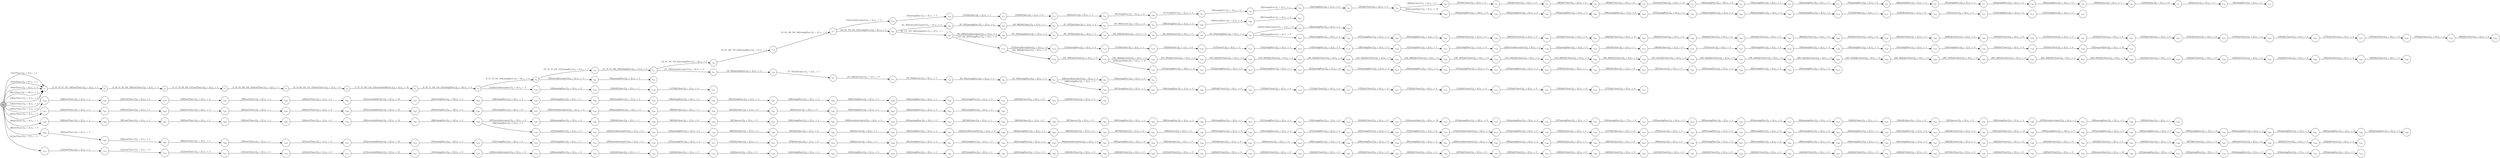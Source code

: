 digraph EFSM{
  graph [rankdir="LR", fontname="Latin Modern Math"];
  node [color="black", fillcolor="white", shape="circle", style="filled", fontname="Latin Modern Math"];
  edge [fontname="Latin Modern Math"];

  s0[fillcolor="gray", label=<s<sub>0</sub>>];
  s1[label=<s<sub>1</sub>>];
  s2[label=<s<sub>2</sub>>];
  s3[label=<s<sub>3</sub>>];
  s4[label=<s<sub>4</sub>>];
  s5[label=<s<sub>5</sub>>];
  s6[label=<s<sub>6</sub>>];
  s7[label=<s<sub>7</sub>>];
  s8[label=<s<sub>8</sub>>];
  s9[label=<s<sub>9</sub>>];
  s10[label=<s<sub>10</sub>>];
  s11[label=<s<sub>11</sub>>];
  s12[label=<s<sub>12</sub>>];
  s13[label=<s<sub>13</sub>>];
  s14[label=<s<sub>14</sub>>];
  s15[label=<s<sub>15</sub>>];
  s16[label=<s<sub>16</sub>>];
  s17[label=<s<sub>17</sub>>];
  s18[label=<s<sub>18</sub>>];
  s19[label=<s<sub>19</sub>>];
  s20[label=<s<sub>20</sub>>];
  s21[label=<s<sub>21</sub>>];
  s22[label=<s<sub>22</sub>>];
  s23[label=<s<sub>23</sub>>];
  s24[label=<s<sub>24</sub>>];
  s25[label=<s<sub>25</sub>>];
  s26[label=<s<sub>26</sub>>];
  s27[label=<s<sub>27</sub>>];
  s28[label=<s<sub>28</sub>>];
  s29[label=<s<sub>29</sub>>];
  s30[label=<s<sub>30</sub>>];
  s31[label=<s<sub>31</sub>>];
  s32[label=<s<sub>32</sub>>];
  s33[label=<s<sub>33</sub>>];
  s34[label=<s<sub>34</sub>>];
  s35[label=<s<sub>35</sub>>];
  s36[label=<s<sub>36</sub>>];
  s37[label=<s<sub>37</sub>>];
  s38[label=<s<sub>38</sub>>];
  s39[label=<s<sub>39</sub>>];
  s40[label=<s<sub>40</sub>>];
  s41[label=<s<sub>41</sub>>];
  s42[label=<s<sub>42</sub>>];
  s43[label=<s<sub>43</sub>>];
  s63[label=<s<sub>63</sub>>];
  s64[label=<s<sub>64</sub>>];
  s65[label=<s<sub>65</sub>>];
  s66[label=<s<sub>66</sub>>];
  s67[label=<s<sub>67</sub>>];
  s68[label=<s<sub>68</sub>>];
  s75[label=<s<sub>75</sub>>];
  s76[label=<s<sub>76</sub>>];
  s77[label=<s<sub>77</sub>>];
  s78[label=<s<sub>78</sub>>];
  s79[label=<s<sub>79</sub>>];
  s80[label=<s<sub>80</sub>>];
  s81[label=<s<sub>81</sub>>];
  s82[label=<s<sub>82</sub>>];
  s83[label=<s<sub>83</sub>>];
  s85[label=<s<sub>85</sub>>];
  s86[label=<s<sub>86</sub>>];
  s87[label=<s<sub>87</sub>>];
  s88[label=<s<sub>88</sub>>];
  s89[label=<s<sub>89</sub>>];
  s90[label=<s<sub>90</sub>>];
  s91[label=<s<sub>91</sub>>];
  s92[label=<s<sub>92</sub>>];
  s93[label=<s<sub>93</sub>>];
  s94[label=<s<sub>94</sub>>];
  s95[label=<s<sub>95</sub>>];
  s112[label=<s<sub>112</sub>>];
  s113[label=<s<sub>113</sub>>];
  s114[label=<s<sub>114</sub>>];
  s115[label=<s<sub>115</sub>>];
  s116[label=<s<sub>116</sub>>];
  s117[label=<s<sub>117</sub>>];
  s118[label=<s<sub>118</sub>>];
  s119[label=<s<sub>119</sub>>];
  s120[label=<s<sub>120</sub>>];
  s121[label=<s<sub>121</sub>>];
  s122[label=<s<sub>122</sub>>];
  s123[label=<s<sub>123</sub>>];
  s124[label=<s<sub>124</sub>>];
  s125[label=<s<sub>125</sub>>];
  s126[label=<s<sub>126</sub>>];
  s127[label=<s<sub>127</sub>>];
  s128[label=<s<sub>128</sub>>];
  s129[label=<s<sub>129</sub>>];
  s130[label=<s<sub>130</sub>>];
  s131[label=<s<sub>131</sub>>];
  s132[label=<s<sub>132</sub>>];
  s133[label=<s<sub>133</sub>>];
  s134[label=<s<sub>134</sub>>];
  s135[label=<s<sub>135</sub>>];
  s144[label=<s<sub>144</sub>>];
  s145[label=<s<sub>145</sub>>];
  s146[label=<s<sub>146</sub>>];
  s147[label=<s<sub>147</sub>>];
  s166[label=<s<sub>166</sub>>];
  s167[label=<s<sub>167</sub>>];
  s168[label=<s<sub>168</sub>>];
  s169[label=<s<sub>169</sub>>];
  s170[label=<s<sub>170</sub>>];
  s171[label=<s<sub>171</sub>>];
  s172[label=<s<sub>172</sub>>];
  s173[label=<s<sub>173</sub>>];
  s174[label=<s<sub>174</sub>>];
  s175[label=<s<sub>175</sub>>];
  s176[label=<s<sub>176</sub>>];
  s177[label=<s<sub>177</sub>>];
  s184[label=<s<sub>184</sub>>];
  s185[label=<s<sub>185</sub>>];
  s186[label=<s<sub>186</sub>>];
  s187[label=<s<sub>187</sub>>];
  s188[label=<s<sub>188</sub>>];
  s189[label=<s<sub>189</sub>>];
  s190[label=<s<sub>190</sub>>];
  s191[label=<s<sub>191</sub>>];
  s192[label=<s<sub>192</sub>>];
  s193[label=<s<sub>193</sub>>];
  s194[label=<s<sub>194</sub>>];
  s195[label=<s<sub>195</sub>>];
  s196[label=<s<sub>196</sub>>];
  s197[label=<s<sub>197</sub>>];
  s198[label=<s<sub>198</sub>>];
  s199[label=<s<sub>199</sub>>];
  s200[label=<s<sub>200</sub>>];
  s201[label=<s<sub>201</sub>>];
  s202[label=<s<sub>202</sub>>];
  s203[label=<s<sub>203</sub>>];
  s204[label=<s<sub>204</sub>>];
  s205[label=<s<sub>205</sub>>];
  s206[label=<s<sub>206</sub>>];
  s210[label=<s<sub>210</sub>>];
  s211[label=<s<sub>211</sub>>];
  s212[label=<s<sub>212</sub>>];
  s213[label=<s<sub>213</sub>>];
  s214[label=<s<sub>214</sub>>];
  s215[label=<s<sub>215</sub>>];
  s216[label=<s<sub>216</sub>>];
  s217[label=<s<sub>217</sub>>];
  s218[label=<s<sub>218</sub>>];
  s219[label=<s<sub>219</sub>>];
  s220[label=<s<sub>220</sub>>];
  s221[label=<s<sub>221</sub>>];
  s222[label=<s<sub>222</sub>>];
  s223[label=<s<sub>223</sub>>];
  s224[label=<s<sub>224</sub>>];
  s225[label=<s<sub>225</sub>>];
  s226[label=<s<sub>226</sub>>];
  s227[label=<s<sub>227</sub>>];
  s228[label=<s<sub>228</sub>>];
  s229[label=<s<sub>229</sub>>];
  s230[label=<s<sub>230</sub>>];
  s231[label=<s<sub>231</sub>>];
  s232[label=<s<sub>232</sub>>];
  s233[label=<s<sub>233</sub>>];
  s234[label=<s<sub>234</sub>>];
  s235[label=<s<sub>235</sub>>];
  s236[label=<s<sub>236</sub>>];
  s237[label=<s<sub>237</sub>>];
  s238[label=<s<sub>238</sub>>];
  s239[label=<s<sub>239</sub>>];
  s240[label=<s<sub>240</sub>>];
  s241[label=<s<sub>241</sub>>];
  s242[label=<s<sub>242</sub>>];
  s243[label=<s<sub>243</sub>>];
  s255[label=<s<sub>255</sub>>];
  s256[label=<s<sub>256</sub>>];
  s257[label=<s<sub>257</sub>>];
  s258[label=<s<sub>258</sub>>];
  s259[label=<s<sub>259</sub>>];
  s260[label=<s<sub>260</sub>>];
  s261[label=<s<sub>261</sub>>];
  s262[label=<s<sub>262</sub>>];
  s263[label=<s<sub>263</sub>>];
  s264[label=<s<sub>264</sub>>];
  s265[label=<s<sub>265</sub>>];
  s266[label=<s<sub>266</sub>>];
  s267[label=<s<sub>267</sub>>];
  s268[label=<s<sub>268</sub>>];
  s269[label=<s<sub>269</sub>>];
  s270[label=<s<sub>270</sub>>];
  s271[label=<s<sub>271</sub>>];
  s272[label=<s<sub>272</sub>>];
  s273[label=<s<sub>273</sub>>];
  s274[label=<s<sub>274</sub>>];
  s275[label=<s<sub>275</sub>>];
  s276[label=<s<sub>276</sub>>];
  s277[label=<s<sub>277</sub>>];
  s278[label=<s<sub>278</sub>>];
  s279[label=<s<sub>279</sub>>];
  s280[label=<s<sub>280</sub>>];
  s281[label=<s<sub>281</sub>>];
  s282[label=<s<sub>282</sub>>];
  s283[label=<s<sub>283</sub>>];
  s284[label=<s<sub>284</sub>>];
  s285[label=<s<sub>285</sub>>];
  s286[label=<s<sub>286</sub>>];
  s287[label=<s<sub>287</sub>>];
  s288[label=<s<sub>288</sub>>];
  s289[label=<s<sub>289</sub>>];
  s290[label=<s<sub>290</sub>>];
  s291[label=<s<sub>291</sub>>];
  s292[label=<s<sub>292</sub>>];
  s293[label=<s<sub>293</sub>>];
  s294[label=<s<sub>294</sub>>];
  s295[label=<s<sub>295</sub>>];
  s296[label=<s<sub>296</sub>>];
  s297[label=<s<sub>297</sub>>];
  s298[label=<s<sub>298</sub>>];
  s299[label=<s<sub>299</sub>>];
  s300[label=<s<sub>300</sub>>];
  s301[label=<s<sub>301</sub>>];
  s302[label=<s<sub>302</sub>>];
  s303[label=<s<sub>303</sub>>];
  s304[label=<s<sub>304</sub>>];
  s305[label=<s<sub>305</sub>>];
  s306[label=<s<sub>306</sub>>];
  s307[label=<s<sub>307</sub>>];
  s308[label=<s<sub>308</sub>>];
  s309[label=<s<sub>309</sub>>];
  s310[label=<s<sub>310</sub>>];
  s311[label=<s<sub>311</sub>>];
  s312[label=<s<sub>312</sub>>];
  s313[label=<s<sub>313</sub>>];
  s314[label=<s<sub>314</sub>>];
  s315[label=<s<sub>315</sub>>];
  s316[label=<s<sub>316</sub>>];
  s317[label=<s<sub>317</sub>>];
  s318[label=<s<sub>318</sub>>];
  s319[label=<s<sub>319</sub>>];
  s320[label=<s<sub>320</sub>>];
  s321[label=<s<sub>321</sub>>];
  s322[label=<s<sub>322</sub>>];
  s323[label=<s<sub>323</sub>>];
  s324[label=<s<sub>324</sub>>];
  s325[label=<s<sub>325</sub>>];
  s326[label=<s<sub>326</sub>>];
  s327[label=<s<sub>327</sub>>];
  s328[label=<s<sub>328</sub>>];
  s329[label=<s<sub>329</sub>>];
  s351[label=<s<sub>351</sub>>];
  s352[label=<s<sub>352</sub>>];
  s353[label=<s<sub>353</sub>>];
  s354[label=<s<sub>354</sub>>];
  s355[label=<s<sub>355</sub>>];
  s356[label=<s<sub>356</sub>>];
  s357[label=<s<sub>357</sub>>];
  s358[label=<s<sub>358</sub>>];
  s359[label=<s<sub>359</sub>>];
  s360[label=<s<sub>360</sub>>];
  s361[label=<s<sub>361</sub>>];
  s362[label=<s<sub>362</sub>>];
  s363[label=<s<sub>363</sub>>];
  s364[label=<s<sub>364</sub>>];
  s365[label=<s<sub>365</sub>>];
  s366[label=<s<sub>366</sub>>];
  s367[label=<s<sub>367</sub>>];
  s368[label=<s<sub>368</sub>>];
  s369[label=<s<sub>369</sub>>];
  s370[label=<s<sub>370</sub>>];
  s371[label=<s<sub>371</sub>>];
  s372[label=<s<sub>372</sub>>];
  s373[label=<s<sub>373</sub>>];
  s374[label=<s<sub>374</sub>>];
  s375[label=<s<sub>375</sub>>];
  s376[label=<s<sub>376</sub>>];
  s377[label=<s<sub>377</sub>>];
  s378[label=<s<sub>378</sub>>];
  s379[label=<s<sub>379</sub>>];
  s380[label=<s<sub>380</sub>>];
  s381[label=<s<sub>381</sub>>];
  s382[label=<s<sub>382</sub>>];
  s383[label=<s<sub>383</sub>>];
  s384[label=<s<sub>384</sub>>];
  s385[label=<s<sub>385</sub>>];
  s386[label=<s<sub>386</sub>>];
  s387[label=<s<sub>387</sub>>];
  s388[label=<s<sub>388</sub>>];
  s389[label=<s<sub>389</sub>>];
  s390[label=<s<sub>390</sub>>];
  s391[label=<s<sub>391</sub>>];
  s392[label=<s<sub>392</sub>>];
  s393[label=<s<sub>393</sub>>];
  s394[label=<s<sub>394</sub>>];
  s395[label=<s<sub>395</sub>>];
  s396[label=<s<sub>396</sub>>];
  s397[label=<s<sub>397</sub>>];
  s398[label=<s<sub>398</sub>>];
  s399[label=<s<sub>399</sub>>];
  s400[label=<s<sub>400</sub>>];
  s401[label=<s<sub>401</sub>>];
  s402[label=<s<sub>402</sub>>];
  s403[label=<s<sub>403</sub>>];
  s404[label=<s<sub>404</sub>>];
  s405[label=<s<sub>405</sub>>];
  s406[label=<s<sub>406</sub>>];
  s407[label=<s<sub>407</sub>>];
  s408[label=<s<sub>408</sub>>];
  s409[label=<s<sub>409</sub>>];
  s410[label=<s<sub>410</sub>>];
  s411[label=<s<sub>411</sub>>];
  s412[label=<s<sub>412</sub>>];
  s413[label=<s<sub>413</sub>>];
  s414[label=<s<sub>414</sub>>];
  s415[label=<s<sub>415</sub>>];
  s416[label=<s<sub>416</sub>>];
  s417[label=<s<sub>417</sub>>];
  s418[label=<s<sub>418</sub>>];
  s419[label=<s<sub>419</sub>>];
  s420[label=<s<sub>420</sub>>];
  s421[label=<s<sub>421</sub>>];
  s422[label=<s<sub>422</sub>>];
  s423[label=<s<sub>423</sub>>];
  s424[label=<s<sub>424</sub>>];
  s425[label=<s<sub>425</sub>>];
  s426[label=<s<sub>426</sub>>];
  s427[label=<s<sub>427</sub>>];
  s428[label=<s<sub>428</sub>>];
  s429[label=<s<sub>429</sub>>];
  s430[label=<s<sub>430</sub>>];
  s431[label=<s<sub>431</sub>>];
  s432[label=<s<sub>432</sub>>];
  s433[label=<s<sub>433</sub>>];
  s434[label=<s<sub>434</sub>>];
  s435[label=<s<sub>435</sub>>];
  s436[label=<s<sub>436</sub>>];
  s437[label=<s<sub>437</sub>>];
  s438[label=<s<sub>438</sub>>];
  s439[label=<s<sub>439</sub>>];
  s440[label=<s<sub>440</sub>>];
  s441[label=<s<sub>441</sub>>];
  s442[label=<s<sub>442</sub>>];
  s443[label=<s<sub>443</sub>>];
  s444[label=<s<sub>444</sub>>];
  s445[label=<s<sub>445</sub>>];
  s446[label=<s<sub>446</sub>>];
  s447[label=<s<sub>447</sub>>];
  s448[label=<s<sub>448</sub>>];
  s449[label=<s<sub>449</sub>>];
  s450[label=<s<sub>450</sub>>];
  s451[label=<s<sub>451</sub>>];
  s452[label=<s<sub>452</sub>>];
  s453[label=<s<sub>453</sub>>];
  s454[label=<s<sub>454</sub>>];
  s455[label=<s<sub>455</sub>>];
  s456[label=<s<sub>456</sub>>];
  s457[label=<s<sub>457</sub>>];
  s458[label=<s<sub>458</sub>>];
  s459[label=<s<sub>459</sub>>];
  s460[label=<s<sub>460</sub>>];
  s461[label=<s<sub>461</sub>>];
  s462[label=<s<sub>462</sub>>];
  s463[label=<s<sub>463</sub>>];
  s464[label=<s<sub>464</sub>>];
  s465[label=<s<sub>465</sub>>];
  s466[label=<s<sub>466</sub>>];
  s467[label=<s<sub>467</sub>>];
  s468[label=<s<sub>468</sub>>];
  s469[label=<s<sub>469</sub>>];
  s470[label=<s<sub>470</sub>>];
  s471[label=<s<sub>471</sub>>];
  s472[label=<s<sub>472</sub>>];
  s473[label=<s<sub>473</sub>>];
  s474[label=<s<sub>474</sub>>];
  s475[label=<s<sub>475</sub>>];
  s476[label=<s<sub>476</sub>>];
  s477[label=<s<sub>477</sub>>];
  s478[label=<s<sub>478</sub>>];
  s479[label=<s<sub>479</sub>>];
  s480[label=<s<sub>480</sub>>];
  s481[label=<s<sub>481</sub>>];
  s482[label=<s<sub>482</sub>>];
  s483[label=<s<sub>483</sub>>];
  s484[label=<s<sub>484</sub>>];
  s485[label=<s<sub>485</sub>>];
  s486[label=<s<sub>486</sub>>];
  s487[label=<s<sub>487</sub>>];
  s488[label=<s<sub>488</sub>>];
  s489[label=<s<sub>489</sub>>];
  s490[label=<s<sub>490</sub>>];
  s491[label=<s<sub>491</sub>>];
  s492[label=<s<sub>492</sub>>];
  s493[label=<s<sub>493</sub>>];
  s499[label=<s<sub>499</sub>>];
  s500[label=<s<sub>500</sub>>];
  s501[label=<s<sub>501</sub>>];
  s502[label=<s<sub>502</sub>>];
  s503[label=<s<sub>503</sub>>];
  s504[label=<s<sub>504</sub>>];
  s505[label=<s<sub>505</sub>>];
  s506[label=<s<sub>506</sub>>];
  s507[label=<s<sub>507</sub>>];
  s508[label=<s<sub>508</sub>>];
  s509[label=<s<sub>509</sub>>];
  s510[label=<s<sub>510</sub>>];
  s511[label=<s<sub>511</sub>>];
  s512[label=<s<sub>512</sub>>];
  s513[label=<s<sub>513</sub>>];
  s514[label=<s<sub>514</sub>>];
  s515[label=<s<sub>515</sub>>];

  s0->s1[label=<<i> [1]setTimer:1&#91;i<sub>0</sub> = 0&#93;/o<sub>1</sub> := 5</i>>];
  s14->s15[label=<<i> [15]buttonInterrupted:1&#91;i<sub>0</sub> = 3&#93;/o<sub>1</sub> := 3</i>>];
  s15->s16[label=<<i> [16]openingDoor:1&#91;i<sub>0</sub> = 3&#93;/o<sub>1</sub> := 2</i>>];
  s16->s17[label=<<i> [17]fullyOpen:1&#91;i<sub>0</sub> = 2&#93;/o<sub>1</sub> := 1</i>>];
  s17->s18[label=<<i> [18]fullyOpen:1&#91;i<sub>0</sub> = 1&#93;/o<sub>1</sub> := 0</i>>];
  s18->s19[label=<<i> [19]timeout:1&#91;i<sub>0</sub> = 0&#93;/o<sub>1</sub> := 5</i>>];
  s19->s20[label=<<i> [20]closingDoor:1&#91;i<sub>0</sub> = 5&#93;/o<sub>1</sub> := 4</i>>];
  s20->s21[label=<<i> [21]closingDoor:1&#91;i<sub>0</sub> = 4&#93;/o<sub>1</sub> := 3</i>>];
  s21->s22[label=<<i> [22]closingDoor:1&#91;i<sub>0</sub> = 3&#93;/o<sub>1</sub> := 2</i>>];
  s22->s23[label=<<i> [23]closingDoor:1&#91;i<sub>0</sub> = 2&#93;/o<sub>1</sub> := 1</i>>];
  s23->s24[label=<<i> [24]closingDoor:1&#91;i<sub>0</sub> = 1&#93;/o<sub>1</sub> := 0</i>>];
  s24->s25[label=<<i> [25]fullyClosed:1&#91;i<sub>0</sub> = 0&#93;/o<sub>1</sub> := 0</i>>];
  s25->s26[label=<<i> [26]fullyClosed:1&#91;i<sub>0</sub> = 0&#93;/o<sub>1</sub> := 0</i>>];
  s26->s27[label=<<i> [27]fullyClosed:1&#91;i<sub>0</sub> = 0&#93;/o<sub>1</sub> := 0</i>>];
  s27->s28[label=<<i> [28]fullyClosed:1&#91;i<sub>0</sub> = 0&#93;/o<sub>1</sub> := 0</i>>];
  s28->s29[label=<<i> [29]fullyClosed:1&#91;i<sub>0</sub> = 0&#93;/o<sub>1</sub> := 0</i>>];
  s29->s30[label=<<i> [30]fullyClosed:1&#91;i<sub>0</sub> = 0&#93;/o<sub>1</sub> := 0</i>>];
  s30->s31[label=<<i> [31]requestOpen:1&#91;i<sub>0</sub> = 0&#93;/o<sub>1</sub> := 10</i>>];
  s31->s32[label=<<i> [32]openingDoor:1&#91;i<sub>0</sub> = 10&#93;/o<sub>1</sub> := 9</i>>];
  s32->s33[label=<<i> [33]openingDoor:1&#91;i<sub>0</sub> = 9&#93;/o<sub>1</sub> := 8</i>>];
  s33->s34[label=<<i> [34]openingDoor:1&#91;i<sub>0</sub> = 8&#93;/o<sub>1</sub> := 7</i>>];
  s34->s35[label=<<i> [35]openingDoor:1&#91;i<sub>0</sub> = 7&#93;/o<sub>1</sub> := 6</i>>];
  s35->s36[label=<<i> [36]openingDoor:1&#91;i<sub>0</sub> = 6&#93;/o<sub>1</sub> := 5</i>>];
  s36->s37[label=<<i> [37]openingDoor:1&#91;i<sub>0</sub> = 5&#93;/o<sub>1</sub> := 4</i>>];
  s37->s38[label=<<i> [38]openingDoor:1&#91;i<sub>0</sub> = 4&#93;/o<sub>1</sub> := 3</i>>];
  s38->s39[label=<<i> [39]openingDoor:1&#91;i<sub>0</sub> = 3&#93;/o<sub>1</sub> := 2</i>>];
  s39->s40[label=<<i> [40]fullyOpen:1&#91;i<sub>0</sub> = 2&#93;/o<sub>1</sub> := 1</i>>];
  s40->s41[label=<<i> [41]fullyOpen:1&#91;i<sub>0</sub> = 1&#93;/o<sub>1</sub> := 0</i>>];
  s41->s42[label=<<i> [42]timeout:1&#91;i<sub>0</sub> = 0&#93;/o<sub>1</sub> := 5</i>>];
  s42->s43[label=<<i> [43]closingDoor:1&#91;i<sub>0</sub> = 5&#93;/o<sub>1</sub> := 4</i>>];
  s0->s1[label=<<i> [44]setTimer:1&#91;i<sub>0</sub> = 2&#93;/o<sub>1</sub> := 5</i>>];
  s0->s1[label=<<i> [49]setTimer:1&#91;i<sub>0</sub> = 6&#93;/o<sub>1</sub> := 5</i>>];
  s63->s64[label=<<i> [64, 494]buttonInterrupted:1&#91;i<sub>0</sub> = 2&#93;/o<sub>1</sub> := 3</i>>];
  s64->s65[label=<<i> [65, 495]openingDoor:1&#91;i<sub>0</sub> = 3&#93;/o<sub>1</sub> := 2</i>>];
  s65->s66[label=<<i> [66, 496]fullyOpen:1&#91;i<sub>0</sub> = 2&#93;/o<sub>1</sub> := 1</i>>];
  s66->s67[label=<<i> [67, 497]fullyOpen:1&#91;i<sub>0</sub> = 1&#93;/o<sub>1</sub> := 0</i>>];
  s67->s68[label=<<i> [68, 498]timeout:1&#91;i<sub>0</sub> = 0&#93;/o<sub>1</sub> := 5</i>>];
  s11->s75[label=<<i> [75, 159]buttonInterrupted:1&#91;i<sub>0</sub> = 6&#93;/o<sub>1</sub> := 3</i>>];
  s75->s76[label=<<i> [76, 160]openingDoor:1&#91;i<sub>0</sub> = 3&#93;/o<sub>1</sub> := 2</i>>];
  s76->s77[label=<<i> [77, 161]fullyOpen:1&#91;i<sub>0</sub> = 2&#93;/o<sub>1</sub> := 1</i>>];
  s77->s78[label=<<i> [78, 162]fullyOpen:1&#91;i<sub>0</sub> = 1&#93;/o<sub>1</sub> := 0</i>>];
  s78->s79[label=<<i> [79, 163]timeout:1&#91;i<sub>0</sub> = 0&#93;/o<sub>1</sub> := 5</i>>];
  s79->s80[label=<<i> [80, 164]closingDoor:1&#91;i<sub>0</sub> = 5&#93;/o<sub>1</sub> := 4</i>>];
  s80->s81[label=<<i> [81, 165]closingDoor:1&#91;i<sub>0</sub> = 4&#93;/o<sub>1</sub> := 3</i>>];
  s81->s82[label=<<i> [82]buttonInterrupted:1&#91;i<sub>0</sub> = 3&#93;/o<sub>1</sub> := 3</i>>];
  s82->s83[label=<<i> [83]openingDoor:1&#91;i<sub>0</sub> = 3&#93;/o<sub>1</sub> := 2</i>>];
  s85->s86[label=<<i> [86, 249]buttonInterrupted:1&#91;i<sub>0</sub> = 1&#93;/o<sub>1</sub> := 3</i>>];
  s86->s87[label=<<i> [87, 250]openingDoor:1&#91;i<sub>0</sub> = 3&#93;/o<sub>1</sub> := 2</i>>];
  s87->s88[label=<<i> [88, 251]fullyOpen:1&#91;i<sub>0</sub> = 2&#93;/o<sub>1</sub> := 1</i>>];
  s88->s89[label=<<i> [89, 252]fullyOpen:1&#91;i<sub>0</sub> = 1&#93;/o<sub>1</sub> := 0</i>>];
  s89->s90[label=<<i> [90, 253]timeout:1&#91;i<sub>0</sub> = 0&#93;/o<sub>1</sub> := 5</i>>];
  s90->s91[label=<<i> [91, 254]closingDoor:1&#91;i<sub>0</sub> = 5&#93;/o<sub>1</sub> := 4</i>>];
  s91->s92[label=<<i> [92]buttonInterrupted:1&#91;i<sub>0</sub> = 4&#93;/o<sub>1</sub> := 3</i>>];
  s92->s93[label=<<i> [93]openingDoor:1&#91;i<sub>0</sub> = 3&#93;/o<sub>1</sub> := 2</i>>];
  s9->s94[label=<<i> [94]buttonInterrupted:1&#91;i<sub>0</sub> = 8&#93;/o<sub>1</sub> := 3</i>>];
  s94->s95[label=<<i> [95]openingDoor:1&#91;i<sub>0</sub> = 3&#93;/o<sub>1</sub> := 2</i>>];
  s0->s1[label=<<i> [96]setTimer:1&#91;i<sub>0</sub> = 10&#93;/o<sub>1</sub> := 5</i>>];
  s8->s9[label=<<i> [9, 57, 72, 104, 156]closingDoor:1&#91;i<sub>0</sub> = 9&#93;/o<sub>1</sub> := 8</i>>];
  s9->s10[label=<<i> [10, 58, 73, 105, 157]closingDoor:1&#91;i<sub>0</sub> = 8&#93;/o<sub>1</sub> := 7</i>>];
  s10->s11[label=<<i> [11, 59, 74, 106, 158]closingDoor:1&#91;i<sub>0</sub> = 7&#93;/o<sub>1</sub> := 6</i>>];
  s11->s12[label=<<i> [12, 60, 107, 178, 244]closingDoor:1&#91;i<sub>0</sub> = 6&#93;/o<sub>1</sub> := 5</i>>];
  s12->s13[label=<<i> [13, 61, 108, 179, 245]closingDoor:1&#91;i<sub>0</sub> = 5&#93;/o<sub>1</sub> := 4</i>>];
  s13->s14[label=<<i> [14, 62, 109, 180, 246]closingDoor:1&#91;i<sub>0</sub> = 4&#93;/o<sub>1</sub> := 3</i>>];
  s14->s63[label=<<i> [63, 84, 110, 181, 247]closingDoor:1&#91;i<sub>0</sub> = 3&#93;/o<sub>1</sub> := 2</i>>];
  s63->s85[label=<<i> [85, 111, 182, 248]closingDoor:1&#91;i<sub>0</sub> = 2&#93;/o<sub>1</sub> := 1</i>>];
  s85->s112[label=<<i> [112, 183, 207]closingDoor:1&#91;i<sub>0</sub> = 1&#93;/o<sub>1</sub> := 0</i>>];
  s112->s113[label=<<i> [113]buttonInterrupted:1&#91;i<sub>0</sub> = 0&#93;/o<sub>1</sub> := 3</i>>];
  s113->s114[label=<<i> [114]openingDoor:1&#91;i<sub>0</sub> = 3&#93;/o<sub>1</sub> := 2</i>>];
  s114->s115[label=<<i> [115]fullyOpen:1&#91;i<sub>0</sub> = 2&#93;/o<sub>1</sub> := 1</i>>];
  s115->s116[label=<<i> [116]fullyOpen:1&#91;i<sub>0</sub> = 1&#93;/o<sub>1</sub> := 0</i>>];
  s116->s117[label=<<i> [117]timeout:1&#91;i<sub>0</sub> = 0&#93;/o<sub>1</sub> := 5</i>>];
  s117->s118[label=<<i> [118]closingDoor:1&#91;i<sub>0</sub> = 5&#93;/o<sub>1</sub> := 4</i>>];
  s118->s119[label=<<i> [119]closingDoor:1&#91;i<sub>0</sub> = 4&#93;/o<sub>1</sub> := 3</i>>];
  s119->s120[label=<<i> [120]closingDoor:1&#91;i<sub>0</sub> = 3&#93;/o<sub>1</sub> := 2</i>>];
  s120->s121[label=<<i> [121]closingDoor:1&#91;i<sub>0</sub> = 2&#93;/o<sub>1</sub> := 1</i>>];
  s121->s122[label=<<i> [122]closingDoor:1&#91;i<sub>0</sub> = 1&#93;/o<sub>1</sub> := 0</i>>];
  s122->s123[label=<<i> [123]buttonInterrupted:1&#91;i<sub>0</sub> = 0&#93;/o<sub>1</sub> := 3</i>>];
  s123->s124[label=<<i> [124]openingDoor:1&#91;i<sub>0</sub> = 3&#93;/o<sub>1</sub> := 2</i>>];
  s124->s125[label=<<i> [125]fullyOpen:1&#91;i<sub>0</sub> = 2&#93;/o<sub>1</sub> := 1</i>>];
  s125->s126[label=<<i> [126]fullyOpen:1&#91;i<sub>0</sub> = 1&#93;/o<sub>1</sub> := 0</i>>];
  s126->s127[label=<<i> [127]timeout:1&#91;i<sub>0</sub> = 0&#93;/o<sub>1</sub> := 5</i>>];
  s127->s128[label=<<i> [128]closingDoor:1&#91;i<sub>0</sub> = 5&#93;/o<sub>1</sub> := 4</i>>];
  s128->s129[label=<<i> [129]closingDoor:1&#91;i<sub>0</sub> = 4&#93;/o<sub>1</sub> := 3</i>>];
  s129->s130[label=<<i> [130]closingDoor:1&#91;i<sub>0</sub> = 3&#93;/o<sub>1</sub> := 2</i>>];
  s130->s131[label=<<i> [131]closingDoor:1&#91;i<sub>0</sub> = 2&#93;/o<sub>1</sub> := 1</i>>];
  s131->s132[label=<<i> [132]closingDoor:1&#91;i<sub>0</sub> = 1&#93;/o<sub>1</sub> := 0</i>>];
  s132->s133[label=<<i> [133]fullyClosed:1&#91;i<sub>0</sub> = 0&#93;/o<sub>1</sub> := 0</i>>];
  s133->s134[label=<<i> [134]fullyClosed:1&#91;i<sub>0</sub> = 0&#93;/o<sub>1</sub> := 0</i>>];
  s134->s135[label=<<i> [135]requestOpen:1&#91;i<sub>0</sub> = 0&#93;/o<sub>1</sub> := 10</i>>];
  s0->s1[label=<<i> [136]setTimer:1&#91;i<sub>0</sub> = 4&#93;/o<sub>1</sub> := 5</i>>];
  s1->s2[label=<<i> [2, 45, 50, 97, 137, 149]waitTimer:1&#91;i<sub>0</sub> = 5&#93;/o<sub>1</sub> := 4</i>>];
  s2->s3[label=<<i> [3, 46, 51, 98, 138, 150]waitTimer:1&#91;i<sub>0</sub> = 4&#93;/o<sub>1</sub> := 3</i>>];
  s3->s4[label=<<i> [4, 47, 52, 99, 139, 151]waitTimer:1&#91;i<sub>0</sub> = 3&#93;/o<sub>1</sub> := 2</i>>];
  s4->s5[label=<<i> [5, 48, 53, 100, 140, 152]waitTimer:1&#91;i<sub>0</sub> = 2&#93;/o<sub>1</sub> := 1</i>>];
  s5->s6[label=<<i> [6, 54, 69, 101, 141, 153]waitTimer:1&#91;i<sub>0</sub> = 1&#93;/o<sub>1</sub> := 0</i>>];
  s6->s7[label=<<i> [7, 55, 70, 102, 142, 154]systemInitReady:1&#91;i<sub>0</sub> = 0&#93;/o<sub>1</sub> := 10</i>>];
  s7->s8[label=<<i> [8, 56, 71, 103, 143, 155]closingDoor:1&#91;i<sub>0</sub> = 10&#93;/o<sub>1</sub> := 9</i>>];
  s8->s144[label=<<i> [144]buttonInterrupted:1&#91;i<sub>0</sub> = 9&#93;/o<sub>1</sub> := 3</i>>];
  s144->s145[label=<<i> [145]openingDoor:1&#91;i<sub>0</sub> = 3&#93;/o<sub>1</sub> := 2</i>>];
  s145->s146[label=<<i> [146]fullyOpen:1&#91;i<sub>0</sub> = 2&#93;/o<sub>1</sub> := 1</i>>];
  s146->s147[label=<<i> [147]fullyOpen:1&#91;i<sub>0</sub> = 1&#93;/o<sub>1</sub> := 0</i>>];
  s0->s1[label=<<i> [148]setTimer:1&#91;i<sub>0</sub> = 9&#93;/o<sub>1</sub> := 5</i>>];
  s81->s166[label=<<i> [166]closingDoor:1&#91;i<sub>0</sub> = 3&#93;/o<sub>1</sub> := 2</i>>];
  s166->s167[label=<<i> [167]closingDoor:1&#91;i<sub>0</sub> = 2&#93;/o<sub>1</sub> := 1</i>>];
  s167->s168[label=<<i> [168]closingDoor:1&#91;i<sub>0</sub> = 1&#93;/o<sub>1</sub> := 0</i>>];
  s168->s169[label=<<i> [169]fullyClosed:1&#91;i<sub>0</sub> = 0&#93;/o<sub>1</sub> := 0</i>>];
  s169->s170[label=<<i> [170]fullyClosed:1&#91;i<sub>0</sub> = 0&#93;/o<sub>1</sub> := 0</i>>];
  s170->s171[label=<<i> [171]fullyClosed:1&#91;i<sub>0</sub> = 0&#93;/o<sub>1</sub> := 0</i>>];
  s171->s172[label=<<i> [172]fullyClosed:1&#91;i<sub>0</sub> = 0&#93;/o<sub>1</sub> := 0</i>>];
  s172->s173[label=<<i> [173]fullyClosed:1&#91;i<sub>0</sub> = 0&#93;/o<sub>1</sub> := 0</i>>];
  s173->s174[label=<<i> [174]fullyClosed:1&#91;i<sub>0</sub> = 0&#93;/o<sub>1</sub> := 0</i>>];
  s174->s175[label=<<i> [175]fullyClosed:1&#91;i<sub>0</sub> = 0&#93;/o<sub>1</sub> := 0</i>>];
  s175->s176[label=<<i> [176]fullyClosed:1&#91;i<sub>0</sub> = 0&#93;/o<sub>1</sub> := 0</i>>];
  s176->s177[label=<<i> [177]fullyClosed:1&#91;i<sub>0</sub> = 0&#93;/o<sub>1</sub> := 0</i>>];
  s112->s184[label=<<i> [184, 208]fullyClosed:1&#91;i<sub>0</sub> = 0&#93;/o<sub>1</sub> := 0</i>>];
  s184->s185[label=<<i> [185, 209]fullyClosed:1&#91;i<sub>0</sub> = 0&#93;/o<sub>1</sub> := 0</i>>];
  s185->s186[label=<<i> [186, 330]fullyClosed:1&#91;i<sub>0</sub> = 0&#93;/o<sub>1</sub> := 0</i>>];
  s186->s187[label=<<i> [187, 331]fullyClosed:1&#91;i<sub>0</sub> = 0&#93;/o<sub>1</sub> := 0</i>>];
  s187->s188[label=<<i> [188, 332]fullyClosed:1&#91;i<sub>0</sub> = 0&#93;/o<sub>1</sub> := 0</i>>];
  s188->s189[label=<<i> [189, 333]fullyClosed:1&#91;i<sub>0</sub> = 0&#93;/o<sub>1</sub> := 0</i>>];
  s189->s190[label=<<i> [190, 334]fullyClosed:1&#91;i<sub>0</sub> = 0&#93;/o<sub>1</sub> := 0</i>>];
  s190->s191[label=<<i> [191, 335]fullyClosed:1&#91;i<sub>0</sub> = 0&#93;/o<sub>1</sub> := 0</i>>];
  s191->s192[label=<<i> [192, 336]fullyClosed:1&#91;i<sub>0</sub> = 0&#93;/o<sub>1</sub> := 0</i>>];
  s192->s193[label=<<i> [193, 337]fullyClosed:1&#91;i<sub>0</sub> = 0&#93;/o<sub>1</sub> := 0</i>>];
  s193->s194[label=<<i> [194, 338]fullyClosed:1&#91;i<sub>0</sub> = 0&#93;/o<sub>1</sub> := 0</i>>];
  s194->s195[label=<<i> [195, 339]fullyClosed:1&#91;i<sub>0</sub> = 0&#93;/o<sub>1</sub> := 0</i>>];
  s195->s196[label=<<i> [196, 340]fullyClosed:1&#91;i<sub>0</sub> = 0&#93;/o<sub>1</sub> := 0</i>>];
  s196->s197[label=<<i> [197, 341]fullyClosed:1&#91;i<sub>0</sub> = 0&#93;/o<sub>1</sub> := 0</i>>];
  s197->s198[label=<<i> [198, 342]fullyClosed:1&#91;i<sub>0</sub> = 0&#93;/o<sub>1</sub> := 0</i>>];
  s198->s199[label=<<i> [199, 343]fullyClosed:1&#91;i<sub>0</sub> = 0&#93;/o<sub>1</sub> := 0</i>>];
  s199->s200[label=<<i> [200, 344]fullyClosed:1&#91;i<sub>0</sub> = 0&#93;/o<sub>1</sub> := 0</i>>];
  s200->s201[label=<<i> [201, 345]fullyClosed:1&#91;i<sub>0</sub> = 0&#93;/o<sub>1</sub> := 0</i>>];
  s201->s202[label=<<i> [202, 346]fullyClosed:1&#91;i<sub>0</sub> = 0&#93;/o<sub>1</sub> := 0</i>>];
  s202->s203[label=<<i> [203, 347]fullyClosed:1&#91;i<sub>0</sub> = 0&#93;/o<sub>1</sub> := 0</i>>];
  s203->s204[label=<<i> [204, 348]fullyClosed:1&#91;i<sub>0</sub> = 0&#93;/o<sub>1</sub> := 0</i>>];
  s204->s205[label=<<i> [205, 349]fullyClosed:1&#91;i<sub>0</sub> = 0&#93;/o<sub>1</sub> := 0</i>>];
  s205->s206[label=<<i> [206, 350]fullyClosed:1&#91;i<sub>0</sub> = 0&#93;/o<sub>1</sub> := 0</i>>];
  s185->s210[label=<<i> [210]requestOpen:1&#91;i<sub>0</sub> = 0&#93;/o<sub>1</sub> := 10</i>>];
  s210->s211[label=<<i> [211]openingDoor:1&#91;i<sub>0</sub> = 10&#93;/o<sub>1</sub> := 9</i>>];
  s211->s212[label=<<i> [212]openingDoor:1&#91;i<sub>0</sub> = 9&#93;/o<sub>1</sub> := 8</i>>];
  s212->s213[label=<<i> [213]openingDoor:1&#91;i<sub>0</sub> = 8&#93;/o<sub>1</sub> := 7</i>>];
  s213->s214[label=<<i> [214]openingDoor:1&#91;i<sub>0</sub> = 7&#93;/o<sub>1</sub> := 6</i>>];
  s214->s215[label=<<i> [215]openingDoor:1&#91;i<sub>0</sub> = 6&#93;/o<sub>1</sub> := 5</i>>];
  s215->s216[label=<<i> [216]openingDoor:1&#91;i<sub>0</sub> = 5&#93;/o<sub>1</sub> := 4</i>>];
  s216->s217[label=<<i> [217]openingDoor:1&#91;i<sub>0</sub> = 4&#93;/o<sub>1</sub> := 3</i>>];
  s217->s218[label=<<i> [218]openingDoor:1&#91;i<sub>0</sub> = 3&#93;/o<sub>1</sub> := 2</i>>];
  s218->s219[label=<<i> [219]fullyOpen:1&#91;i<sub>0</sub> = 2&#93;/o<sub>1</sub> := 1</i>>];
  s219->s220[label=<<i> [220]fullyOpen:1&#91;i<sub>0</sub> = 1&#93;/o<sub>1</sub> := 0</i>>];
  s220->s221[label=<<i> [221]timeout:1&#91;i<sub>0</sub> = 0&#93;/o<sub>1</sub> := 5</i>>];
  s221->s222[label=<<i> [222]closingDoor:1&#91;i<sub>0</sub> = 5&#93;/o<sub>1</sub> := 4</i>>];
  s222->s223[label=<<i> [223]closingDoor:1&#91;i<sub>0</sub> = 4&#93;/o<sub>1</sub> := 3</i>>];
  s223->s224[label=<<i> [224]closingDoor:1&#91;i<sub>0</sub> = 3&#93;/o<sub>1</sub> := 2</i>>];
  s0->s225[label=<<i> [225]setTimer:1&#91;i<sub>0</sub> = 1&#93;/o<sub>1</sub> := 5</i>>];
  s225->s226[label=<<i> [226]waitTimer:1&#91;i<sub>0</sub> = 5&#93;/o<sub>1</sub> := 4</i>>];
  s226->s227[label=<<i> [227]waitTimer:1&#91;i<sub>0</sub> = 4&#93;/o<sub>1</sub> := 3</i>>];
  s227->s228[label=<<i> [228]waitTimer:1&#91;i<sub>0</sub> = 3&#93;/o<sub>1</sub> := 2</i>>];
  s228->s229[label=<<i> [229]waitTimer:1&#91;i<sub>0</sub> = 2&#93;/o<sub>1</sub> := 1</i>>];
  s229->s230[label=<<i> [230]waitTimer:1&#91;i<sub>0</sub> = 1&#93;/o<sub>1</sub> := 0</i>>];
  s230->s231[label=<<i> [231]systemInitReady:1&#91;i<sub>0</sub> = 0&#93;/o<sub>1</sub> := 10</i>>];
  s231->s232[label=<<i> [232]closingDoor:1&#91;i<sub>0</sub> = 10&#93;/o<sub>1</sub> := 9</i>>];
  s232->s233[label=<<i> [233]closingDoor:1&#91;i<sub>0</sub> = 9&#93;/o<sub>1</sub> := 8</i>>];
  s233->s234[label=<<i> [234]closingDoor:1&#91;i<sub>0</sub> = 8&#93;/o<sub>1</sub> := 7</i>>];
  s234->s235[label=<<i> [235]closingDoor:1&#91;i<sub>0</sub> = 7&#93;/o<sub>1</sub> := 6</i>>];
  s235->s236[label=<<i> [236]closingDoor:1&#91;i<sub>0</sub> = 6&#93;/o<sub>1</sub> := 5</i>>];
  s236->s237[label=<<i> [237]closingDoor:1&#91;i<sub>0</sub> = 5&#93;/o<sub>1</sub> := 4</i>>];
  s237->s238[label=<<i> [238]closingDoor:1&#91;i<sub>0</sub> = 4&#93;/o<sub>1</sub> := 3</i>>];
  s238->s239[label=<<i> [239]closingDoor:1&#91;i<sub>0</sub> = 3&#93;/o<sub>1</sub> := 2</i>>];
  s239->s240[label=<<i> [240]closingDoor:1&#91;i<sub>0</sub> = 2&#93;/o<sub>1</sub> := 1</i>>];
  s240->s241[label=<<i> [241]closingDoor:1&#91;i<sub>0</sub> = 1&#93;/o<sub>1</sub> := 0</i>>];
  s241->s242[label=<<i> [242]fullyClosed:1&#91;i<sub>0</sub> = 0&#93;/o<sub>1</sub> := 0</i>>];
  s242->s243[label=<<i> [243]fullyClosed:1&#91;i<sub>0</sub> = 0&#93;/o<sub>1</sub> := 0</i>>];
  s91->s255[label=<<i> [255]closingDoor:1&#91;i<sub>0</sub> = 4&#93;/o<sub>1</sub> := 3</i>>];
  s255->s256[label=<<i> [256]closingDoor:1&#91;i<sub>0</sub> = 3&#93;/o<sub>1</sub> := 2</i>>];
  s256->s257[label=<<i> [257]closingDoor:1&#91;i<sub>0</sub> = 2&#93;/o<sub>1</sub> := 1</i>>];
  s257->s258[label=<<i> [258]closingDoor:1&#91;i<sub>0</sub> = 1&#93;/o<sub>1</sub> := 0</i>>];
  s258->s259[label=<<i> [259]fullyClosed:1&#91;i<sub>0</sub> = 0&#93;/o<sub>1</sub> := 0</i>>];
  s259->s260[label=<<i> [260]fullyClosed:1&#91;i<sub>0</sub> = 0&#93;/o<sub>1</sub> := 0</i>>];
  s260->s261[label=<<i> [261]fullyClosed:1&#91;i<sub>0</sub> = 0&#93;/o<sub>1</sub> := 0</i>>];
  s261->s262[label=<<i> [262]fullyClosed:1&#91;i<sub>0</sub> = 0&#93;/o<sub>1</sub> := 0</i>>];
  s262->s263[label=<<i> [263]fullyClosed:1&#91;i<sub>0</sub> = 0&#93;/o<sub>1</sub> := 0</i>>];
  s263->s264[label=<<i> [264]fullyClosed:1&#91;i<sub>0</sub> = 0&#93;/o<sub>1</sub> := 0</i>>];
  s264->s265[label=<<i> [265]fullyClosed:1&#91;i<sub>0</sub> = 0&#93;/o<sub>1</sub> := 0</i>>];
  s265->s266[label=<<i> [266]fullyClosed:1&#91;i<sub>0</sub> = 0&#93;/o<sub>1</sub> := 0</i>>];
  s266->s267[label=<<i> [267]fullyClosed:1&#91;i<sub>0</sub> = 0&#93;/o<sub>1</sub> := 0</i>>];
  s267->s268[label=<<i> [268]fullyClosed:1&#91;i<sub>0</sub> = 0&#93;/o<sub>1</sub> := 0</i>>];
  s268->s269[label=<<i> [269]fullyClosed:1&#91;i<sub>0</sub> = 0&#93;/o<sub>1</sub> := 0</i>>];
  s269->s270[label=<<i> [270]fullyClosed:1&#91;i<sub>0</sub> = 0&#93;/o<sub>1</sub> := 0</i>>];
  s270->s271[label=<<i> [271]fullyClosed:1&#91;i<sub>0</sub> = 0&#93;/o<sub>1</sub> := 0</i>>];
  s271->s272[label=<<i> [272]fullyClosed:1&#91;i<sub>0</sub> = 0&#93;/o<sub>1</sub> := 0</i>>];
  s272->s273[label=<<i> [273]fullyClosed:1&#91;i<sub>0</sub> = 0&#93;/o<sub>1</sub> := 0</i>>];
  s273->s274[label=<<i> [274]fullyClosed:1&#91;i<sub>0</sub> = 0&#93;/o<sub>1</sub> := 0</i>>];
  s274->s275[label=<<i> [275]fullyClosed:1&#91;i<sub>0</sub> = 0&#93;/o<sub>1</sub> := 0</i>>];
  s275->s276[label=<<i> [276]fullyClosed:1&#91;i<sub>0</sub> = 0&#93;/o<sub>1</sub> := 0</i>>];
  s276->s277[label=<<i> [277]fullyClosed:1&#91;i<sub>0</sub> = 0&#93;/o<sub>1</sub> := 0</i>>];
  s277->s278[label=<<i> [278]fullyClosed:1&#91;i<sub>0</sub> = 0&#93;/o<sub>1</sub> := 0</i>>];
  s278->s279[label=<<i> [279]fullyClosed:1&#91;i<sub>0</sub> = 0&#93;/o<sub>1</sub> := 0</i>>];
  s279->s280[label=<<i> [280]fullyClosed:1&#91;i<sub>0</sub> = 0&#93;/o<sub>1</sub> := 0</i>>];
  s0->s281[label=<<i> [281]setTimer:1&#91;i<sub>0</sub> = 5&#93;/o<sub>1</sub> := 5</i>>];
  s281->s282[label=<<i> [282]waitTimer:1&#91;i<sub>0</sub> = 5&#93;/o<sub>1</sub> := 4</i>>];
  s282->s283[label=<<i> [283]waitTimer:1&#91;i<sub>0</sub> = 4&#93;/o<sub>1</sub> := 3</i>>];
  s283->s284[label=<<i> [284]waitTimer:1&#91;i<sub>0</sub> = 3&#93;/o<sub>1</sub> := 2</i>>];
  s284->s285[label=<<i> [285]waitTimer:1&#91;i<sub>0</sub> = 2&#93;/o<sub>1</sub> := 1</i>>];
  s285->s286[label=<<i> [286]waitTimer:1&#91;i<sub>0</sub> = 1&#93;/o<sub>1</sub> := 0</i>>];
  s286->s287[label=<<i> [287]systemInitReady:1&#91;i<sub>0</sub> = 0&#93;/o<sub>1</sub> := 10</i>>];
  s287->s288[label=<<i> [288]closingDoor:1&#91;i<sub>0</sub> = 10&#93;/o<sub>1</sub> := 9</i>>];
  s0->s289[label=<<i> [289]setTimer:1&#91;i<sub>0</sub> = 3&#93;/o<sub>1</sub> := 5</i>>];
  s289->s290[label=<<i> [290]waitTimer:1&#91;i<sub>0</sub> = 5&#93;/o<sub>1</sub> := 4</i>>];
  s290->s291[label=<<i> [291]waitTimer:1&#91;i<sub>0</sub> = 4&#93;/o<sub>1</sub> := 3</i>>];
  s291->s292[label=<<i> [292]waitTimer:1&#91;i<sub>0</sub> = 3&#93;/o<sub>1</sub> := 2</i>>];
  s292->s293[label=<<i> [293]waitTimer:1&#91;i<sub>0</sub> = 2&#93;/o<sub>1</sub> := 1</i>>];
  s293->s294[label=<<i> [294]waitTimer:1&#91;i<sub>0</sub> = 1&#93;/o<sub>1</sub> := 0</i>>];
  s294->s295[label=<<i> [295]systemInitReady:1&#91;i<sub>0</sub> = 0&#93;/o<sub>1</sub> := 10</i>>];
  s295->s296[label=<<i> [296]closingDoor:1&#91;i<sub>0</sub> = 10&#93;/o<sub>1</sub> := 9</i>>];
  s296->s297[label=<<i> [297]buttonInterrupted:1&#91;i<sub>0</sub> = 9&#93;/o<sub>1</sub> := 3</i>>];
  s297->s298[label=<<i> [298]openingDoor:1&#91;i<sub>0</sub> = 3&#93;/o<sub>1</sub> := 2</i>>];
  s298->s299[label=<<i> [299]fullyOpen:1&#91;i<sub>0</sub> = 2&#93;/o<sub>1</sub> := 1</i>>];
  s299->s300[label=<<i> [300]fullyOpen:1&#91;i<sub>0</sub> = 1&#93;/o<sub>1</sub> := 0</i>>];
  s300->s301[label=<<i> [301]timeout:1&#91;i<sub>0</sub> = 0&#93;/o<sub>1</sub> := 5</i>>];
  s301->s302[label=<<i> [302]closingDoor:1&#91;i<sub>0</sub> = 5&#93;/o<sub>1</sub> := 4</i>>];
  s302->s303[label=<<i> [303]buttonInterrupted:1&#91;i<sub>0</sub> = 4&#93;/o<sub>1</sub> := 3</i>>];
  s303->s304[label=<<i> [304]openingDoor:1&#91;i<sub>0</sub> = 3&#93;/o<sub>1</sub> := 2</i>>];
  s304->s305[label=<<i> [305]fullyOpen:1&#91;i<sub>0</sub> = 2&#93;/o<sub>1</sub> := 1</i>>];
  s305->s306[label=<<i> [306]fullyOpen:1&#91;i<sub>0</sub> = 1&#93;/o<sub>1</sub> := 0</i>>];
  s306->s307[label=<<i> [307]timeout:1&#91;i<sub>0</sub> = 0&#93;/o<sub>1</sub> := 5</i>>];
  s307->s308[label=<<i> [308]closingDoor:1&#91;i<sub>0</sub> = 5&#93;/o<sub>1</sub> := 4</i>>];
  s308->s309[label=<<i> [309]closingDoor:1&#91;i<sub>0</sub> = 4&#93;/o<sub>1</sub> := 3</i>>];
  s309->s310[label=<<i> [310]closingDoor:1&#91;i<sub>0</sub> = 3&#93;/o<sub>1</sub> := 2</i>>];
  s310->s311[label=<<i> [311]closingDoor:1&#91;i<sub>0</sub> = 2&#93;/o<sub>1</sub> := 1</i>>];
  s311->s312[label=<<i> [312]closingDoor:1&#91;i<sub>0</sub> = 1&#93;/o<sub>1</sub> := 0</i>>];
  s312->s313[label=<<i> [313]fullyClosed:1&#91;i<sub>0</sub> = 0&#93;/o<sub>1</sub> := 0</i>>];
  s313->s314[label=<<i> [314]requestOpen:1&#91;i<sub>0</sub> = 0&#93;/o<sub>1</sub> := 10</i>>];
  s314->s315[label=<<i> [315]openingDoor:1&#91;i<sub>0</sub> = 10&#93;/o<sub>1</sub> := 9</i>>];
  s315->s316[label=<<i> [316]openingDoor:1&#91;i<sub>0</sub> = 9&#93;/o<sub>1</sub> := 8</i>>];
  s316->s317[label=<<i> [317]openingDoor:1&#91;i<sub>0</sub> = 8&#93;/o<sub>1</sub> := 7</i>>];
  s317->s318[label=<<i> [318]openingDoor:1&#91;i<sub>0</sub> = 7&#93;/o<sub>1</sub> := 6</i>>];
  s318->s319[label=<<i> [319]openingDoor:1&#91;i<sub>0</sub> = 6&#93;/o<sub>1</sub> := 5</i>>];
  s319->s320[label=<<i> [320]openingDoor:1&#91;i<sub>0</sub> = 5&#93;/o<sub>1</sub> := 4</i>>];
  s320->s321[label=<<i> [321]openingDoor:1&#91;i<sub>0</sub> = 4&#93;/o<sub>1</sub> := 3</i>>];
  s321->s322[label=<<i> [322]openingDoor:1&#91;i<sub>0</sub> = 3&#93;/o<sub>1</sub> := 2</i>>];
  s322->s323[label=<<i> [323]fullyOpen:1&#91;i<sub>0</sub> = 2&#93;/o<sub>1</sub> := 1</i>>];
  s323->s324[label=<<i> [324]fullyOpen:1&#91;i<sub>0</sub> = 1&#93;/o<sub>1</sub> := 0</i>>];
  s324->s325[label=<<i> [325]timeout:1&#91;i<sub>0</sub> = 0&#93;/o<sub>1</sub> := 5</i>>];
  s325->s326[label=<<i> [326]closingDoor:1&#91;i<sub>0</sub> = 5&#93;/o<sub>1</sub> := 4</i>>];
  s326->s327[label=<<i> [327]buttonInterrupted:1&#91;i<sub>0</sub> = 4&#93;/o<sub>1</sub> := 3</i>>];
  s327->s328[label=<<i> [328]openingDoor:1&#91;i<sub>0</sub> = 3&#93;/o<sub>1</sub> := 2</i>>];
  s328->s329[label=<<i> [329]fullyOpen:1&#91;i<sub>0</sub> = 2&#93;/o<sub>1</sub> := 1</i>>];
  s206->s351[label=<<i> [351]fullyClosed:1&#91;i<sub>0</sub> = 0&#93;/o<sub>1</sub> := 0</i>>];
  s351->s352[label=<<i> [352]fullyClosed:1&#91;i<sub>0</sub> = 0&#93;/o<sub>1</sub> := 0</i>>];
  s352->s353[label=<<i> [353]fullyClosed:1&#91;i<sub>0</sub> = 0&#93;/o<sub>1</sub> := 0</i>>];
  s353->s354[label=<<i> [354]fullyClosed:1&#91;i<sub>0</sub> = 0&#93;/o<sub>1</sub> := 0</i>>];
  s354->s355[label=<<i> [355]fullyClosed:1&#91;i<sub>0</sub> = 0&#93;/o<sub>1</sub> := 0</i>>];
  s355->s356[label=<<i> [356]fullyClosed:1&#91;i<sub>0</sub> = 0&#93;/o<sub>1</sub> := 0</i>>];
  s288->s357[label=<<i> [357]closingDoor:1&#91;i<sub>0</sub> = 9&#93;/o<sub>1</sub> := 8</i>>];
  s357->s358[label=<<i> [358]buttonInterrupted:1&#91;i<sub>0</sub> = 8&#93;/o<sub>1</sub> := 3</i>>];
  s358->s359[label=<<i> [359]openingDoor:1&#91;i<sub>0</sub> = 3&#93;/o<sub>1</sub> := 2</i>>];
  s359->s360[label=<<i> [360]fullyOpen:1&#91;i<sub>0</sub> = 2&#93;/o<sub>1</sub> := 1</i>>];
  s360->s361[label=<<i> [361]fullyOpen:1&#91;i<sub>0</sub> = 1&#93;/o<sub>1</sub> := 0</i>>];
  s361->s362[label=<<i> [362]timeout:1&#91;i<sub>0</sub> = 0&#93;/o<sub>1</sub> := 5</i>>];
  s362->s363[label=<<i> [363]closingDoor:1&#91;i<sub>0</sub> = 5&#93;/o<sub>1</sub> := 4</i>>];
  s363->s364[label=<<i> [364]closingDoor:1&#91;i<sub>0</sub> = 4&#93;/o<sub>1</sub> := 3</i>>];
  s364->s365[label=<<i> [365]closingDoor:1&#91;i<sub>0</sub> = 3&#93;/o<sub>1</sub> := 2</i>>];
  s0->s366[label=<<i> [366]setTimer:1&#91;i<sub>0</sub> = 8&#93;/o<sub>1</sub> := 5</i>>];
  s366->s367[label=<<i> [367]waitTimer:1&#91;i<sub>0</sub> = 5&#93;/o<sub>1</sub> := 4</i>>];
  s367->s368[label=<<i> [368]waitTimer:1&#91;i<sub>0</sub> = 4&#93;/o<sub>1</sub> := 3</i>>];
  s368->s369[label=<<i> [369]waitTimer:1&#91;i<sub>0</sub> = 3&#93;/o<sub>1</sub> := 2</i>>];
  s369->s370[label=<<i> [370]waitTimer:1&#91;i<sub>0</sub> = 2&#93;/o<sub>1</sub> := 1</i>>];
  s370->s371[label=<<i> [371]waitTimer:1&#91;i<sub>0</sub> = 1&#93;/o<sub>1</sub> := 0</i>>];
  s371->s372[label=<<i> [372]systemInitReady:1&#91;i<sub>0</sub> = 0&#93;/o<sub>1</sub> := 10</i>>];
  s372->s373[label=<<i> [373]closingDoor:1&#91;i<sub>0</sub> = 10&#93;/o<sub>1</sub> := 9</i>>];
  s373->s374[label=<<i> [374]closingDoor:1&#91;i<sub>0</sub> = 9&#93;/o<sub>1</sub> := 8</i>>];
  s374->s375[label=<<i> [375]closingDoor:1&#91;i<sub>0</sub> = 8&#93;/o<sub>1</sub> := 7</i>>];
  s375->s376[label=<<i> [376]buttonInterrupted:1&#91;i<sub>0</sub> = 7&#93;/o<sub>1</sub> := 3</i>>];
  s376->s377[label=<<i> [377]openingDoor:1&#91;i<sub>0</sub> = 3&#93;/o<sub>1</sub> := 2</i>>];
  s377->s378[label=<<i> [378]fullyOpen:1&#91;i<sub>0</sub> = 2&#93;/o<sub>1</sub> := 1</i>>];
  s378->s379[label=<<i> [379]fullyOpen:1&#91;i<sub>0</sub> = 1&#93;/o<sub>1</sub> := 0</i>>];
  s379->s380[label=<<i> [380]timeout:1&#91;i<sub>0</sub> = 0&#93;/o<sub>1</sub> := 5</i>>];
  s380->s381[label=<<i> [381]closingDoor:1&#91;i<sub>0</sub> = 5&#93;/o<sub>1</sub> := 4</i>>];
  s381->s382[label=<<i> [382]closingDoor:1&#91;i<sub>0</sub> = 4&#93;/o<sub>1</sub> := 3</i>>];
  s382->s383[label=<<i> [383]closingDoor:1&#91;i<sub>0</sub> = 3&#93;/o<sub>1</sub> := 2</i>>];
  s383->s384[label=<<i> [384]buttonInterrupted:1&#91;i<sub>0</sub> = 2&#93;/o<sub>1</sub> := 3</i>>];
  s384->s385[label=<<i> [385]openingDoor:1&#91;i<sub>0</sub> = 3&#93;/o<sub>1</sub> := 2</i>>];
  s385->s386[label=<<i> [386]fullyOpen:1&#91;i<sub>0</sub> = 2&#93;/o<sub>1</sub> := 1</i>>];
  s386->s387[label=<<i> [387]fullyOpen:1&#91;i<sub>0</sub> = 1&#93;/o<sub>1</sub> := 0</i>>];
  s387->s388[label=<<i> [388]timeout:1&#91;i<sub>0</sub> = 0&#93;/o<sub>1</sub> := 5</i>>];
  s388->s389[label=<<i> [389]closingDoor:1&#91;i<sub>0</sub> = 5&#93;/o<sub>1</sub> := 4</i>>];
  s389->s390[label=<<i> [390]closingDoor:1&#91;i<sub>0</sub> = 4&#93;/o<sub>1</sub> := 3</i>>];
  s390->s391[label=<<i> [391]closingDoor:1&#91;i<sub>0</sub> = 3&#93;/o<sub>1</sub> := 2</i>>];
  s391->s392[label=<<i> [392]buttonInterrupted:1&#91;i<sub>0</sub> = 2&#93;/o<sub>1</sub> := 3</i>>];
  s392->s393[label=<<i> [393]openingDoor:1&#91;i<sub>0</sub> = 3&#93;/o<sub>1</sub> := 2</i>>];
  s393->s394[label=<<i> [394]fullyOpen:1&#91;i<sub>0</sub> = 2&#93;/o<sub>1</sub> := 1</i>>];
  s394->s395[label=<<i> [395]fullyOpen:1&#91;i<sub>0</sub> = 1&#93;/o<sub>1</sub> := 0</i>>];
  s395->s396[label=<<i> [396]timeout:1&#91;i<sub>0</sub> = 0&#93;/o<sub>1</sub> := 5</i>>];
  s396->s397[label=<<i> [397]closingDoor:1&#91;i<sub>0</sub> = 5&#93;/o<sub>1</sub> := 4</i>>];
  s397->s398[label=<<i> [398]closingDoor:1&#91;i<sub>0</sub> = 4&#93;/o<sub>1</sub> := 3</i>>];
  s398->s399[label=<<i> [399]closingDoor:1&#91;i<sub>0</sub> = 3&#93;/o<sub>1</sub> := 2</i>>];
  s399->s400[label=<<i> [400]closingDoor:1&#91;i<sub>0</sub> = 2&#93;/o<sub>1</sub> := 1</i>>];
  s400->s401[label=<<i> [401]closingDoor:1&#91;i<sub>0</sub> = 1&#93;/o<sub>1</sub> := 0</i>>];
  s401->s402[label=<<i> [402]fullyClosed:1&#91;i<sub>0</sub> = 0&#93;/o<sub>1</sub> := 0</i>>];
  s402->s403[label=<<i> [403]fullyClosed:1&#91;i<sub>0</sub> = 0&#93;/o<sub>1</sub> := 0</i>>];
  s403->s404[label=<<i> [404]fullyClosed:1&#91;i<sub>0</sub> = 0&#93;/o<sub>1</sub> := 0</i>>];
  s404->s405[label=<<i> [405]fullyClosed:1&#91;i<sub>0</sub> = 0&#93;/o<sub>1</sub> := 0</i>>];
  s405->s406[label=<<i> [406]fullyClosed:1&#91;i<sub>0</sub> = 0&#93;/o<sub>1</sub> := 0</i>>];
  s406->s407[label=<<i> [407]fullyClosed:1&#91;i<sub>0</sub> = 0&#93;/o<sub>1</sub> := 0</i>>];
  s407->s408[label=<<i> [408]fullyClosed:1&#91;i<sub>0</sub> = 0&#93;/o<sub>1</sub> := 0</i>>];
  s408->s409[label=<<i> [409]fullyClosed:1&#91;i<sub>0</sub> = 0&#93;/o<sub>1</sub> := 0</i>>];
  s409->s410[label=<<i> [410]fullyClosed:1&#91;i<sub>0</sub> = 0&#93;/o<sub>1</sub> := 0</i>>];
  s0->s411[label=<<i> [411]setTimer:1&#91;i<sub>0</sub> = 7&#93;/o<sub>1</sub> := 5</i>>];
  s411->s412[label=<<i> [412]waitTimer:1&#91;i<sub>0</sub> = 5&#93;/o<sub>1</sub> := 4</i>>];
  s412->s413[label=<<i> [413]waitTimer:1&#91;i<sub>0</sub> = 4&#93;/o<sub>1</sub> := 3</i>>];
  s413->s414[label=<<i> [414]waitTimer:1&#91;i<sub>0</sub> = 3&#93;/o<sub>1</sub> := 2</i>>];
  s414->s415[label=<<i> [415]waitTimer:1&#91;i<sub>0</sub> = 2&#93;/o<sub>1</sub> := 1</i>>];
  s415->s416[label=<<i> [416]waitTimer:1&#91;i<sub>0</sub> = 1&#93;/o<sub>1</sub> := 0</i>>];
  s416->s417[label=<<i> [417]systemInitReady:1&#91;i<sub>0</sub> = 0&#93;/o<sub>1</sub> := 10</i>>];
  s417->s418[label=<<i> [418]closingDoor:1&#91;i<sub>0</sub> = 10&#93;/o<sub>1</sub> := 9</i>>];
  s418->s419[label=<<i> [419]buttonInterrupted:1&#91;i<sub>0</sub> = 9&#93;/o<sub>1</sub> := 3</i>>];
  s419->s420[label=<<i> [420]openingDoor:1&#91;i<sub>0</sub> = 3&#93;/o<sub>1</sub> := 2</i>>];
  s420->s421[label=<<i> [421]fullyOpen:1&#91;i<sub>0</sub> = 2&#93;/o<sub>1</sub> := 1</i>>];
  s421->s422[label=<<i> [422]fullyOpen:1&#91;i<sub>0</sub> = 1&#93;/o<sub>1</sub> := 0</i>>];
  s422->s423[label=<<i> [423]timeout:1&#91;i<sub>0</sub> = 0&#93;/o<sub>1</sub> := 5</i>>];
  s423->s424[label=<<i> [424]closingDoor:1&#91;i<sub>0</sub> = 5&#93;/o<sub>1</sub> := 4</i>>];
  s424->s425[label=<<i> [425]closingDoor:1&#91;i<sub>0</sub> = 4&#93;/o<sub>1</sub> := 3</i>>];
  s425->s426[label=<<i> [426]closingDoor:1&#91;i<sub>0</sub> = 3&#93;/o<sub>1</sub> := 2</i>>];
  s426->s427[label=<<i> [427]closingDoor:1&#91;i<sub>0</sub> = 2&#93;/o<sub>1</sub> := 1</i>>];
  s427->s428[label=<<i> [428]closingDoor:1&#91;i<sub>0</sub> = 1&#93;/o<sub>1</sub> := 0</i>>];
  s428->s429[label=<<i> [429]fullyClosed:1&#91;i<sub>0</sub> = 0&#93;/o<sub>1</sub> := 0</i>>];
  s429->s430[label=<<i> [430]fullyClosed:1&#91;i<sub>0</sub> = 0&#93;/o<sub>1</sub> := 0</i>>];
  s430->s431[label=<<i> [431]fullyClosed:1&#91;i<sub>0</sub> = 0&#93;/o<sub>1</sub> := 0</i>>];
  s431->s432[label=<<i> [432]fullyClosed:1&#91;i<sub>0</sub> = 0&#93;/o<sub>1</sub> := 0</i>>];
  s432->s433[label=<<i> [433]fullyClosed:1&#91;i<sub>0</sub> = 0&#93;/o<sub>1</sub> := 0</i>>];
  s433->s434[label=<<i> [434]fullyClosed:1&#91;i<sub>0</sub> = 0&#93;/o<sub>1</sub> := 0</i>>];
  s434->s435[label=<<i> [435]fullyClosed:1&#91;i<sub>0</sub> = 0&#93;/o<sub>1</sub> := 0</i>>];
  s435->s436[label=<<i> [436]fullyClosed:1&#91;i<sub>0</sub> = 0&#93;/o<sub>1</sub> := 0</i>>];
  s436->s437[label=<<i> [437]fullyClosed:1&#91;i<sub>0</sub> = 0&#93;/o<sub>1</sub> := 0</i>>];
  s437->s438[label=<<i> [438]fullyClosed:1&#91;i<sub>0</sub> = 0&#93;/o<sub>1</sub> := 0</i>>];
  s438->s439[label=<<i> [439]fullyClosed:1&#91;i<sub>0</sub> = 0&#93;/o<sub>1</sub> := 0</i>>];
  s439->s440[label=<<i> [440]fullyClosed:1&#91;i<sub>0</sub> = 0&#93;/o<sub>1</sub> := 0</i>>];
  s440->s441[label=<<i> [441]fullyClosed:1&#91;i<sub>0</sub> = 0&#93;/o<sub>1</sub> := 0</i>>];
  s441->s442[label=<<i> [442]fullyClosed:1&#91;i<sub>0</sub> = 0&#93;/o<sub>1</sub> := 0</i>>];
  s442->s443[label=<<i> [443]fullyClosed:1&#91;i<sub>0</sub> = 0&#93;/o<sub>1</sub> := 0</i>>];
  s443->s444[label=<<i> [444]fullyClosed:1&#91;i<sub>0</sub> = 0&#93;/o<sub>1</sub> := 0</i>>];
  s444->s445[label=<<i> [445]fullyClosed:1&#91;i<sub>0</sub> = 0&#93;/o<sub>1</sub> := 0</i>>];
  s445->s446[label=<<i> [446]fullyClosed:1&#91;i<sub>0</sub> = 0&#93;/o<sub>1</sub> := 0</i>>];
  s446->s447[label=<<i> [447]fullyClosed:1&#91;i<sub>0</sub> = 0&#93;/o<sub>1</sub> := 0</i>>];
  s447->s448[label=<<i> [448]fullyClosed:1&#91;i<sub>0</sub> = 0&#93;/o<sub>1</sub> := 0</i>>];
  s448->s449[label=<<i> [449]fullyClosed:1&#91;i<sub>0</sub> = 0&#93;/o<sub>1</sub> := 0</i>>];
  s449->s450[label=<<i> [450]requestOpen:1&#91;i<sub>0</sub> = 0&#93;/o<sub>1</sub> := 10</i>>];
  s450->s451[label=<<i> [451]openingDoor:1&#91;i<sub>0</sub> = 10&#93;/o<sub>1</sub> := 9</i>>];
  s451->s452[label=<<i> [452]openingDoor:1&#91;i<sub>0</sub> = 9&#93;/o<sub>1</sub> := 8</i>>];
  s452->s453[label=<<i> [453]openingDoor:1&#91;i<sub>0</sub> = 8&#93;/o<sub>1</sub> := 7</i>>];
  s453->s454[label=<<i> [454]openingDoor:1&#91;i<sub>0</sub> = 7&#93;/o<sub>1</sub> := 6</i>>];
  s454->s455[label=<<i> [455]openingDoor:1&#91;i<sub>0</sub> = 6&#93;/o<sub>1</sub> := 5</i>>];
  s296->s456[label=<<i> [456]closingDoor:1&#91;i<sub>0</sub> = 9&#93;/o<sub>1</sub> := 8</i>>];
  s456->s457[label=<<i> [457]closingDoor:1&#91;i<sub>0</sub> = 8&#93;/o<sub>1</sub> := 7</i>>];
  s457->s458[label=<<i> [458]buttonInterrupted:1&#91;i<sub>0</sub> = 7&#93;/o<sub>1</sub> := 3</i>>];
  s458->s459[label=<<i> [459]openingDoor:1&#91;i<sub>0</sub> = 3&#93;/o<sub>1</sub> := 2</i>>];
  s459->s460[label=<<i> [460]fullyOpen:1&#91;i<sub>0</sub> = 2&#93;/o<sub>1</sub> := 1</i>>];
  s460->s461[label=<<i> [461]fullyOpen:1&#91;i<sub>0</sub> = 1&#93;/o<sub>1</sub> := 0</i>>];
  s461->s462[label=<<i> [462]timeout:1&#91;i<sub>0</sub> = 0&#93;/o<sub>1</sub> := 5</i>>];
  s462->s463[label=<<i> [463]closingDoor:1&#91;i<sub>0</sub> = 5&#93;/o<sub>1</sub> := 4</i>>];
  s463->s464[label=<<i> [464]buttonInterrupted:1&#91;i<sub>0</sub> = 4&#93;/o<sub>1</sub> := 3</i>>];
  s464->s465[label=<<i> [465]openingDoor:1&#91;i<sub>0</sub> = 3&#93;/o<sub>1</sub> := 2</i>>];
  s465->s466[label=<<i> [466]fullyOpen:1&#91;i<sub>0</sub> = 2&#93;/o<sub>1</sub> := 1</i>>];
  s466->s467[label=<<i> [467]fullyOpen:1&#91;i<sub>0</sub> = 1&#93;/o<sub>1</sub> := 0</i>>];
  s467->s468[label=<<i> [468]timeout:1&#91;i<sub>0</sub> = 0&#93;/o<sub>1</sub> := 5</i>>];
  s468->s469[label=<<i> [469]closingDoor:1&#91;i<sub>0</sub> = 5&#93;/o<sub>1</sub> := 4</i>>];
  s469->s470[label=<<i> [470]closingDoor:1&#91;i<sub>0</sub> = 4&#93;/o<sub>1</sub> := 3</i>>];
  s470->s471[label=<<i> [471]closingDoor:1&#91;i<sub>0</sub> = 3&#93;/o<sub>1</sub> := 2</i>>];
  s471->s472[label=<<i> [472]closingDoor:1&#91;i<sub>0</sub> = 2&#93;/o<sub>1</sub> := 1</i>>];
  s472->s473[label=<<i> [473]closingDoor:1&#91;i<sub>0</sub> = 1&#93;/o<sub>1</sub> := 0</i>>];
  s473->s474[label=<<i> [474]buttonInterrupted:1&#91;i<sub>0</sub> = 0&#93;/o<sub>1</sub> := 3</i>>];
  s474->s475[label=<<i> [475]openingDoor:1&#91;i<sub>0</sub> = 3&#93;/o<sub>1</sub> := 2</i>>];
  s475->s476[label=<<i> [476]fullyOpen:1&#91;i<sub>0</sub> = 2&#93;/o<sub>1</sub> := 1</i>>];
  s476->s477[label=<<i> [477]fullyOpen:1&#91;i<sub>0</sub> = 1&#93;/o<sub>1</sub> := 0</i>>];
  s477->s478[label=<<i> [478]timeout:1&#91;i<sub>0</sub> = 0&#93;/o<sub>1</sub> := 5</i>>];
  s478->s479[label=<<i> [479]closingDoor:1&#91;i<sub>0</sub> = 5&#93;/o<sub>1</sub> := 4</i>>];
  s479->s480[label=<<i> [480]closingDoor:1&#91;i<sub>0</sub> = 4&#93;/o<sub>1</sub> := 3</i>>];
  s480->s481[label=<<i> [481]closingDoor:1&#91;i<sub>0</sub> = 3&#93;/o<sub>1</sub> := 2</i>>];
  s481->s482[label=<<i> [482]closingDoor:1&#91;i<sub>0</sub> = 2&#93;/o<sub>1</sub> := 1</i>>];
  s482->s483[label=<<i> [483]closingDoor:1&#91;i<sub>0</sub> = 1&#93;/o<sub>1</sub> := 0</i>>];
  s483->s484[label=<<i> [484]fullyClosed:1&#91;i<sub>0</sub> = 0&#93;/o<sub>1</sub> := 0</i>>];
  s484->s485[label=<<i> [485]requestOpen:1&#91;i<sub>0</sub> = 0&#93;/o<sub>1</sub> := 10</i>>];
  s485->s486[label=<<i> [486]openingDoor:1&#91;i<sub>0</sub> = 10&#93;/o<sub>1</sub> := 9</i>>];
  s486->s487[label=<<i> [487]openingDoor:1&#91;i<sub>0</sub> = 9&#93;/o<sub>1</sub> := 8</i>>];
  s487->s488[label=<<i> [488]openingDoor:1&#91;i<sub>0</sub> = 8&#93;/o<sub>1</sub> := 7</i>>];
  s488->s489[label=<<i> [489]openingDoor:1&#91;i<sub>0</sub> = 7&#93;/o<sub>1</sub> := 6</i>>];
  s489->s490[label=<<i> [490]openingDoor:1&#91;i<sub>0</sub> = 6&#93;/o<sub>1</sub> := 5</i>>];
  s490->s491[label=<<i> [491]openingDoor:1&#91;i<sub>0</sub> = 5&#93;/o<sub>1</sub> := 4</i>>];
  s491->s492[label=<<i> [492]openingDoor:1&#91;i<sub>0</sub> = 4&#93;/o<sub>1</sub> := 3</i>>];
  s492->s493[label=<<i> [493]openingDoor:1&#91;i<sub>0</sub> = 3&#93;/o<sub>1</sub> := 2</i>>];
  s68->s499[label=<<i> [499]closingDoor:1&#91;i<sub>0</sub> = 5&#93;/o<sub>1</sub> := 4</i>>];
  s499->s500[label=<<i> [500]closingDoor:1&#91;i<sub>0</sub> = 4&#93;/o<sub>1</sub> := 3</i>>];
  s500->s501[label=<<i> [501]closingDoor:1&#91;i<sub>0</sub> = 3&#93;/o<sub>1</sub> := 2</i>>];
  s25->s502[label=<<i> [502]requestOpen:1&#91;i<sub>0</sub> = 0&#93;/o<sub>1</sub> := 10</i>>];
  s502->s503[label=<<i> [503]openingDoor:1&#91;i<sub>0</sub> = 10&#93;/o<sub>1</sub> := 9</i>>];
  s503->s504[label=<<i> [504]openingDoor:1&#91;i<sub>0</sub> = 9&#93;/o<sub>1</sub> := 8</i>>];
  s504->s505[label=<<i> [505]openingDoor:1&#91;i<sub>0</sub> = 8&#93;/o<sub>1</sub> := 7</i>>];
  s505->s506[label=<<i> [506]openingDoor:1&#91;i<sub>0</sub> = 7&#93;/o<sub>1</sub> := 6</i>>];
  s506->s507[label=<<i> [507]openingDoor:1&#91;i<sub>0</sub> = 6&#93;/o<sub>1</sub> := 5</i>>];
  s507->s508[label=<<i> [508]openingDoor:1&#91;i<sub>0</sub> = 5&#93;/o<sub>1</sub> := 4</i>>];
  s508->s509[label=<<i> [509]openingDoor:1&#91;i<sub>0</sub> = 4&#93;/o<sub>1</sub> := 3</i>>];
  s509->s510[label=<<i> [510]openingDoor:1&#91;i<sub>0</sub> = 3&#93;/o<sub>1</sub> := 2</i>>];
  s510->s511[label=<<i> [511]fullyOpen:1&#91;i<sub>0</sub> = 2&#93;/o<sub>1</sub> := 1</i>>];
  s511->s512[label=<<i> [512]fullyOpen:1&#91;i<sub>0</sub> = 1&#93;/o<sub>1</sub> := 0</i>>];
  s512->s513[label=<<i> [513]timeout:1&#91;i<sub>0</sub> = 0&#93;/o<sub>1</sub> := 5</i>>];
  s513->s514[label=<<i> [514]closingDoor:1&#91;i<sub>0</sub> = 5&#93;/o<sub>1</sub> := 4</i>>];
  s514->s515[label=<<i> [515]closingDoor:1&#91;i<sub>0</sub> = 4&#93;/o<sub>1</sub> := 3</i>>];
}